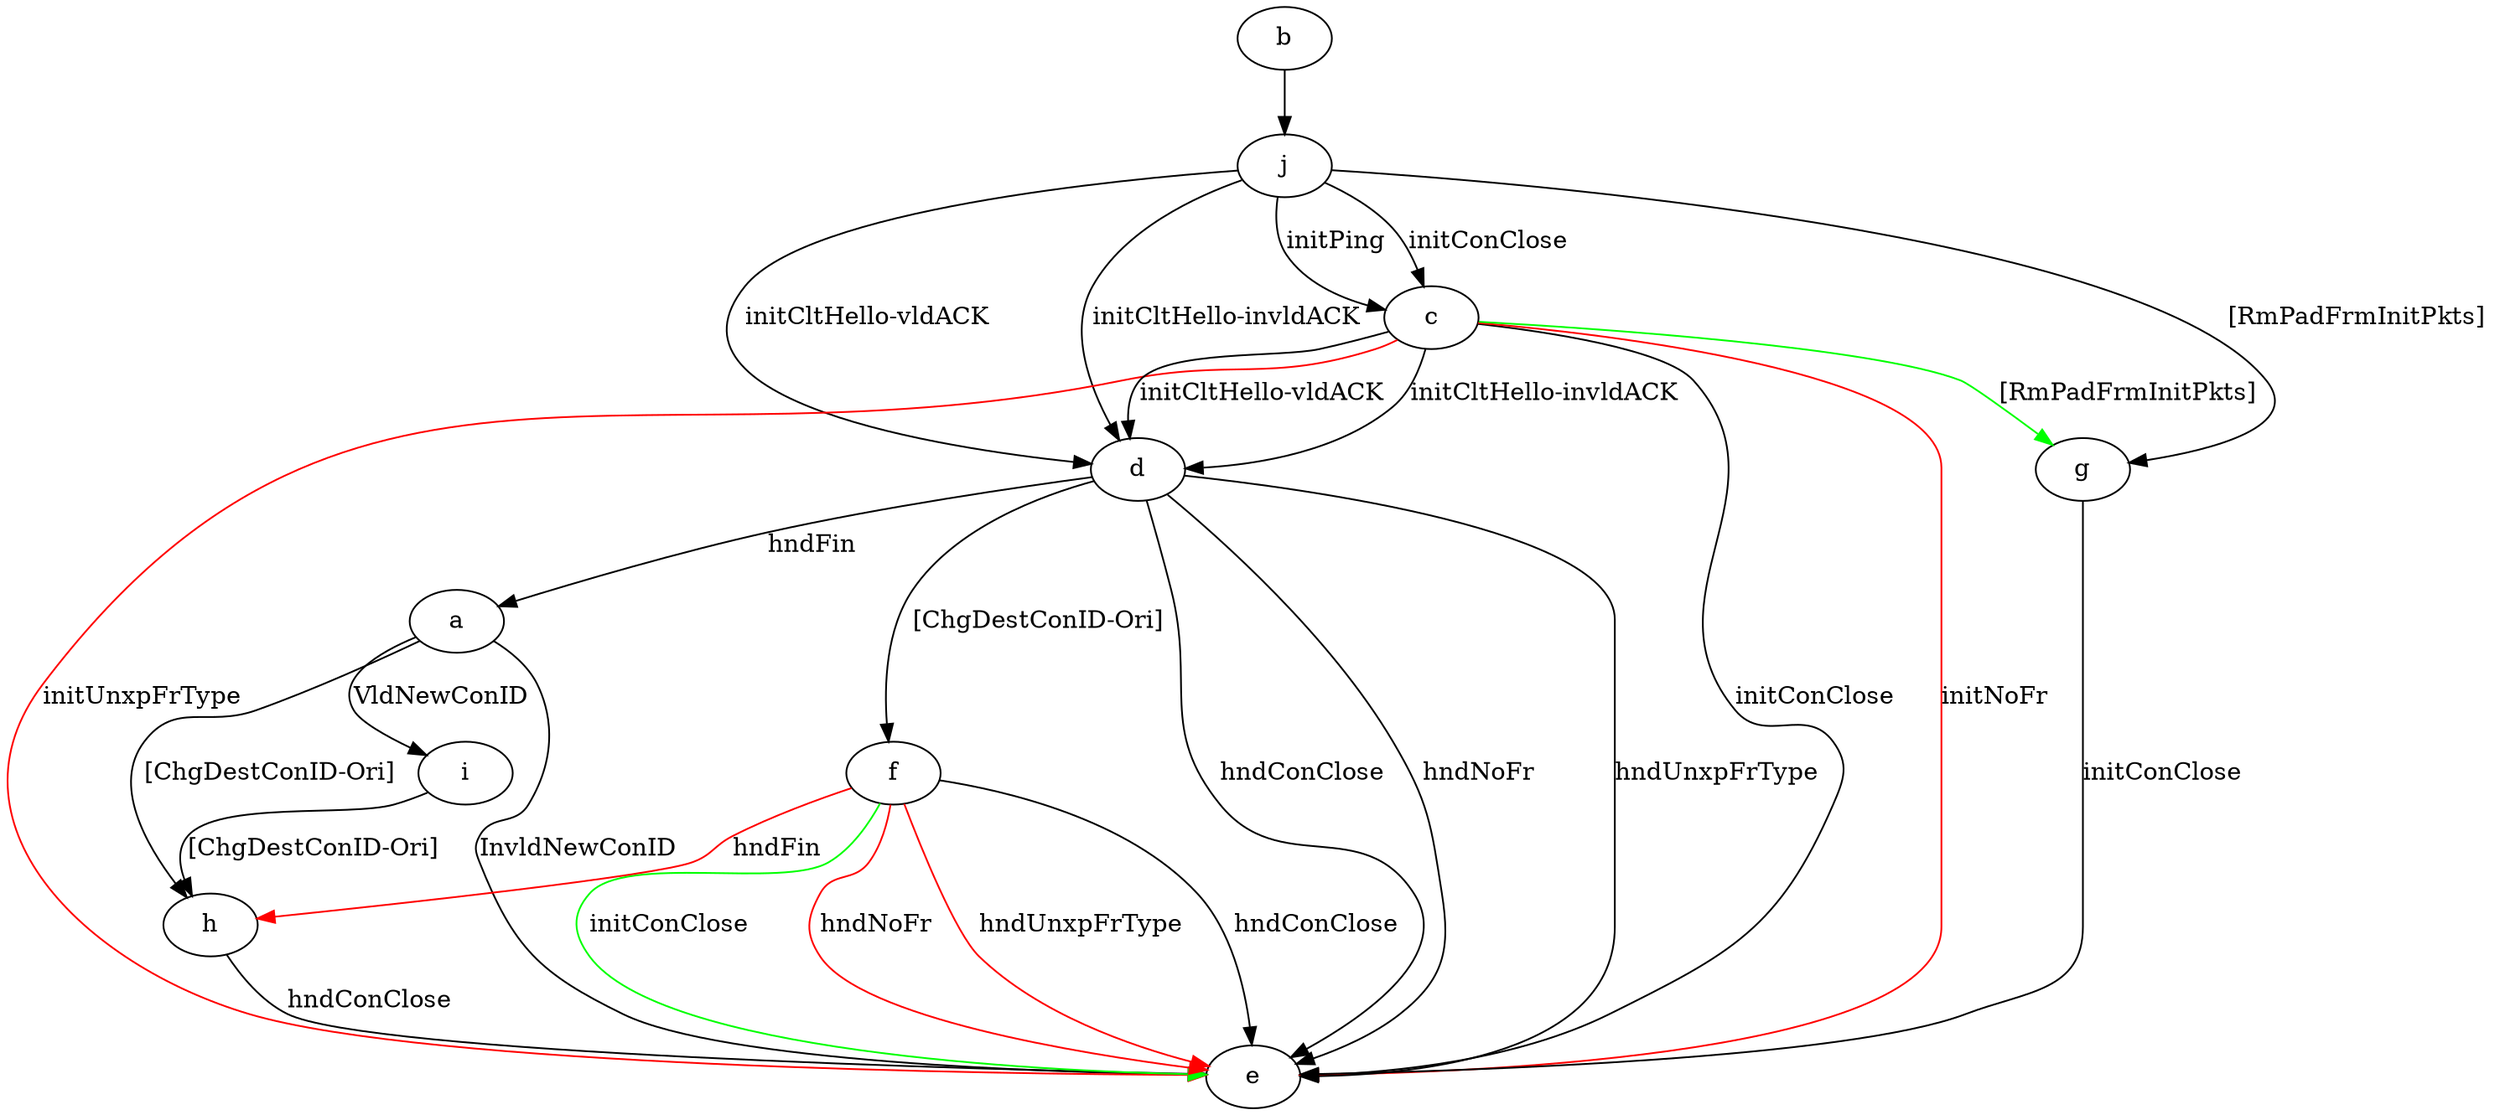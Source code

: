 digraph "" {
	a -> e	[key=0,
		label="InvldNewConID "];
	a -> h	[key=0,
		label="[ChgDestConID-Ori] "];
	a -> i	[key=0,
		label="VldNewConID "];
	b -> j	[key=0];
	c -> d	[key=0,
		label="initCltHello-vldACK "];
	c -> d	[key=1,
		label="initCltHello-invldACK "];
	c -> e	[key=0,
		label="initConClose "];
	c -> e	[key=1,
		color=red,
		label="initNoFr "];
	c -> e	[key=2,
		color=red,
		label="initUnxpFrType "];
	c -> g	[key=0,
		color=green,
		label="[RmPadFrmInitPkts] "];
	d -> a	[key=0,
		label="hndFin "];
	d -> e	[key=0,
		label="hndConClose "];
	d -> e	[key=1,
		label="hndNoFr "];
	d -> e	[key=2,
		label="hndUnxpFrType "];
	d -> f	[key=0,
		label="[ChgDestConID-Ori] "];
	f -> e	[key=0,
		label="hndConClose "];
	f -> e	[key=1,
		color=green,
		label="initConClose "];
	f -> e	[key=2,
		color=red,
		label="hndNoFr "];
	f -> e	[key=3,
		color=red,
		label="hndUnxpFrType "];
	f -> h	[key=0,
		color=red,
		label="hndFin "];
	g -> e	[key=0,
		label="initConClose "];
	h -> e	[key=0,
		label="hndConClose "];
	i -> h	[key=0,
		label="[ChgDestConID-Ori] "];
	j -> c	[key=0,
		label="initPing "];
	j -> c	[key=1,
		label="initConClose "];
	j -> d	[key=0,
		label="initCltHello-vldACK "];
	j -> d	[key=1,
		label="initCltHello-invldACK "];
	j -> g	[key=0,
		label="[RmPadFrmInitPkts] "];
}

